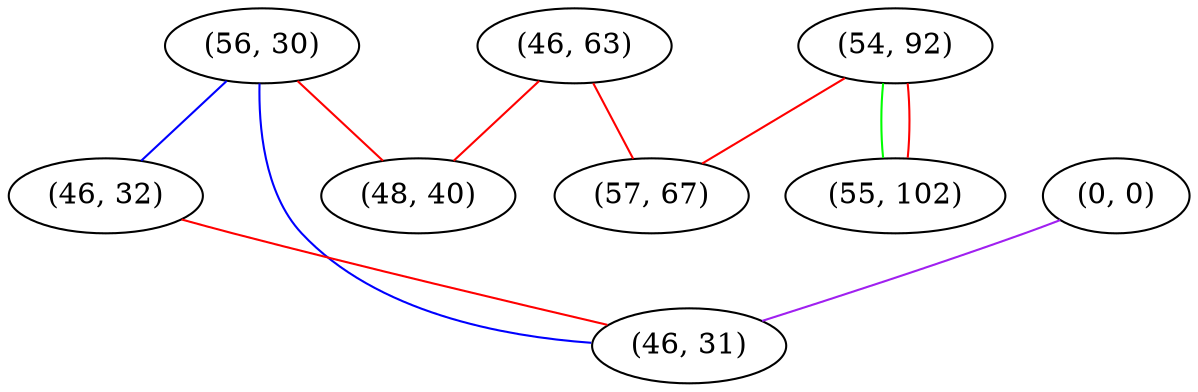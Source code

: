 graph "" {
"(56, 30)";
"(0, 0)";
"(46, 63)";
"(48, 40)";
"(46, 32)";
"(54, 92)";
"(46, 31)";
"(55, 102)";
"(57, 67)";
"(56, 30)" -- "(48, 40)"  [color=red, key=0, weight=1];
"(56, 30)" -- "(46, 31)"  [color=blue, key=0, weight=3];
"(56, 30)" -- "(46, 32)"  [color=blue, key=0, weight=3];
"(0, 0)" -- "(46, 31)"  [color=purple, key=0, weight=4];
"(46, 63)" -- "(57, 67)"  [color=red, key=0, weight=1];
"(46, 63)" -- "(48, 40)"  [color=red, key=0, weight=1];
"(46, 32)" -- "(46, 31)"  [color=red, key=0, weight=1];
"(54, 92)" -- "(55, 102)"  [color=green, key=0, weight=2];
"(54, 92)" -- "(55, 102)"  [color=red, key=1, weight=1];
"(54, 92)" -- "(57, 67)"  [color=red, key=0, weight=1];
}
